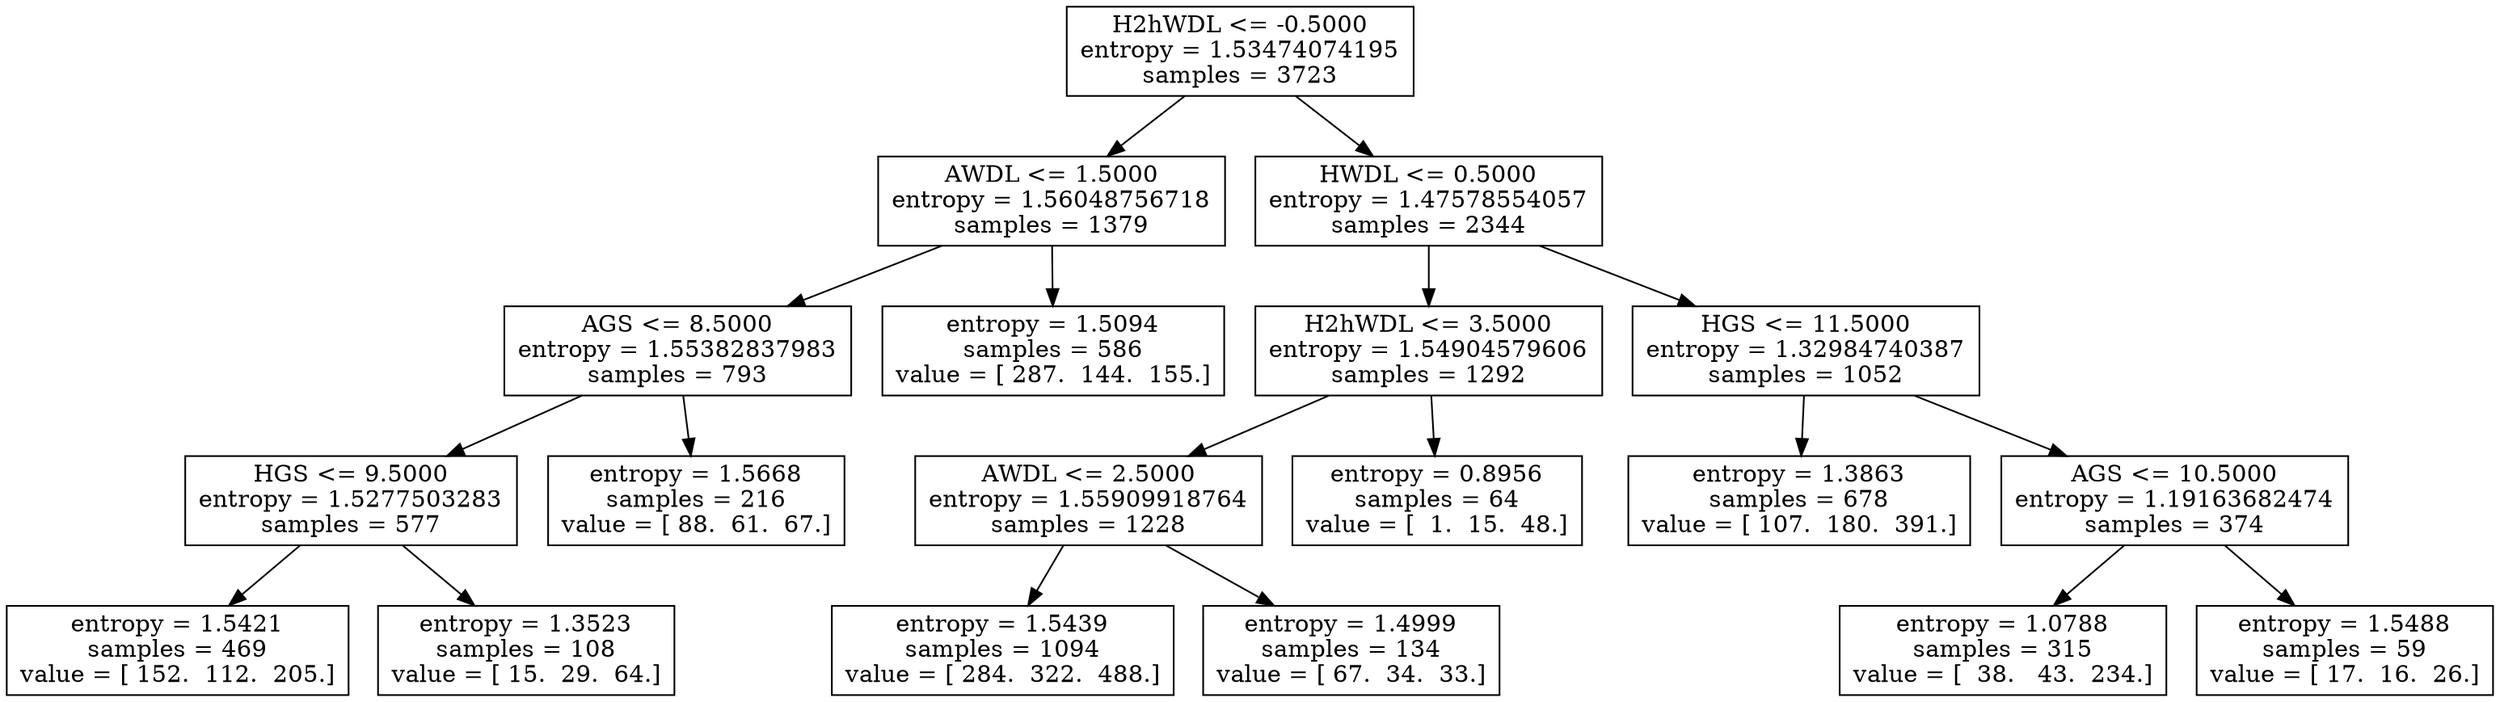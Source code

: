 digraph Tree {
0 [label="H2hWDL <= -0.5000\nentropy = 1.53474074195\nsamples = 3723", shape="box"] ;
1 [label="AWDL <= 1.5000\nentropy = 1.56048756718\nsamples = 1379", shape="box"] ;
0 -> 1 ;
5 [label="AGS <= 8.5000\nentropy = 1.55382837983\nsamples = 793", shape="box"] ;
1 -> 5 ;
15 [label="HGS <= 9.5000\nentropy = 1.5277503283\nsamples = 577", shape="box"] ;
5 -> 15 ;
17 [label="entropy = 1.5421\nsamples = 469\nvalue = [ 152.  112.  205.]", shape="box"] ;
15 -> 17 ;
18 [label="entropy = 1.3523\nsamples = 108\nvalue = [ 15.  29.  64.]", shape="box"] ;
15 -> 18 ;
16 [label="entropy = 1.5668\nsamples = 216\nvalue = [ 88.  61.  67.]", shape="box"] ;
5 -> 16 ;
6 [label="entropy = 1.5094\nsamples = 586\nvalue = [ 287.  144.  155.]", shape="box"] ;
1 -> 6 ;
2 [label="HWDL <= 0.5000\nentropy = 1.47578554057\nsamples = 2344", shape="box"] ;
0 -> 2 ;
3 [label="H2hWDL <= 3.5000\nentropy = 1.54904579606\nsamples = 1292", shape="box"] ;
2 -> 3 ;
7 [label="AWDL <= 2.5000\nentropy = 1.55909918764\nsamples = 1228", shape="box"] ;
3 -> 7 ;
9 [label="entropy = 1.5439\nsamples = 1094\nvalue = [ 284.  322.  488.]", shape="box"] ;
7 -> 9 ;
10 [label="entropy = 1.4999\nsamples = 134\nvalue = [ 67.  34.  33.]", shape="box"] ;
7 -> 10 ;
8 [label="entropy = 0.8956\nsamples = 64\nvalue = [  1.  15.  48.]", shape="box"] ;
3 -> 8 ;
4 [label="HGS <= 11.5000\nentropy = 1.32984740387\nsamples = 1052", shape="box"] ;
2 -> 4 ;
11 [label="entropy = 1.3863\nsamples = 678\nvalue = [ 107.  180.  391.]", shape="box"] ;
4 -> 11 ;
12 [label="AGS <= 10.5000\nentropy = 1.19163682474\nsamples = 374", shape="box"] ;
4 -> 12 ;
13 [label="entropy = 1.0788\nsamples = 315\nvalue = [  38.   43.  234.]", shape="box"] ;
12 -> 13 ;
14 [label="entropy = 1.5488\nsamples = 59\nvalue = [ 17.  16.  26.]", shape="box"] ;
12 -> 14 ;
}
